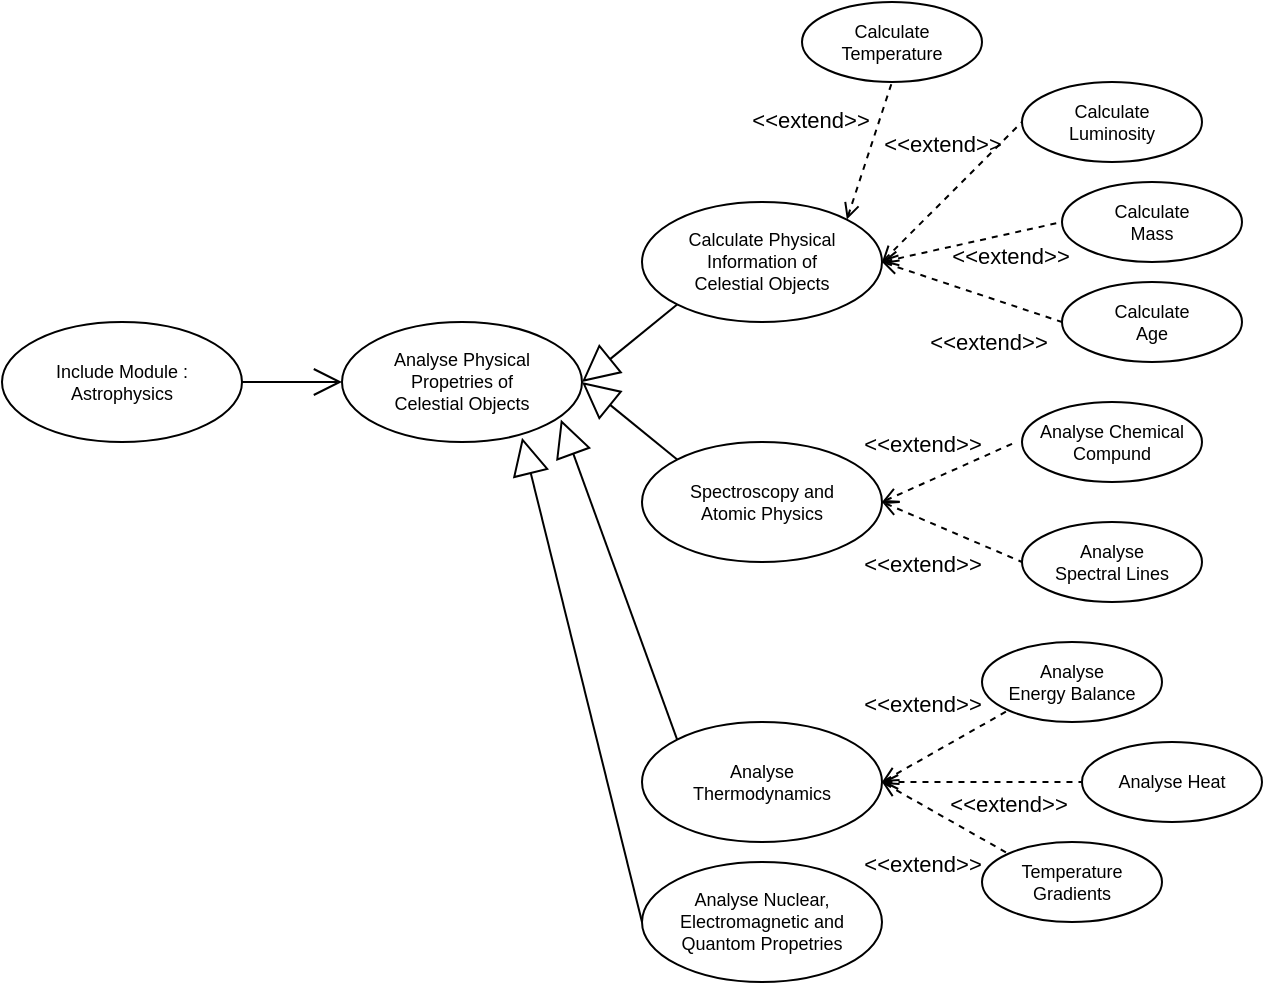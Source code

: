 <mxfile version="24.6.1" type="device">
  <diagram name="Page-1" id="JFPJkxZZSjxiJD6og031">
    <mxGraphModel dx="89" dy="1730" grid="1" gridSize="10" guides="1" tooltips="1" connect="1" arrows="1" fold="1" page="1" pageScale="1" pageWidth="850" pageHeight="1100" math="0" shadow="0">
      <root>
        <mxCell id="0" />
        <mxCell id="1" parent="0" />
        <mxCell id="_TZs-UMcsAIsMrrE9qfW-43" value="Include Module :&lt;div&gt;Astrophysics&lt;/div&gt;" style="ellipse;whiteSpace=wrap;html=1;fontSize=9;" parent="1" vertex="1">
          <mxGeometry x="880" y="40" width="120" height="60" as="geometry" />
        </mxCell>
        <mxCell id="_TZs-UMcsAIsMrrE9qfW-44" value="" style="endArrow=open;endFill=1;endSize=12;html=1;rounded=0;exitX=1;exitY=0.5;exitDx=0;exitDy=0;entryX=0;entryY=0.5;entryDx=0;entryDy=0;" parent="1" source="_TZs-UMcsAIsMrrE9qfW-43" target="_TZs-UMcsAIsMrrE9qfW-45" edge="1">
          <mxGeometry width="160" relative="1" as="geometry">
            <mxPoint x="980" y="40" as="sourcePoint" />
            <mxPoint x="1067.574" y="91.213" as="targetPoint" />
          </mxGeometry>
        </mxCell>
        <mxCell id="_TZs-UMcsAIsMrrE9qfW-45" value="Analyse Physical&lt;div&gt;Propetries of&lt;/div&gt;&lt;div&gt;Celestial Objects&lt;/div&gt;" style="ellipse;whiteSpace=wrap;html=1;fontSize=9;" parent="1" vertex="1">
          <mxGeometry x="1050" y="40" width="120" height="60" as="geometry" />
        </mxCell>
        <mxCell id="_TZs-UMcsAIsMrrE9qfW-46" value="" style="endArrow=none;endSize=16;endFill=0;html=1;rounded=0;exitX=1;exitY=0.5;exitDx=0;exitDy=0;entryX=0;entryY=1;entryDx=0;entryDy=0;startArrow=block;startFill=0;startSize=16;" parent="1" source="_TZs-UMcsAIsMrrE9qfW-45" target="_TZs-UMcsAIsMrrE9qfW-47" edge="1">
          <mxGeometry width="160" relative="1" as="geometry">
            <mxPoint x="1210" y="60" as="sourcePoint" />
            <mxPoint x="1213.333" y="24.21" as="targetPoint" />
          </mxGeometry>
        </mxCell>
        <mxCell id="_TZs-UMcsAIsMrrE9qfW-47" value="Calculate Physical&lt;div&gt;Information of&lt;/div&gt;&lt;div&gt;Celestial Objects&lt;/div&gt;" style="ellipse;whiteSpace=wrap;html=1;fontSize=9;" parent="1" vertex="1">
          <mxGeometry x="1200" y="-20" width="120" height="60" as="geometry" />
        </mxCell>
        <mxCell id="_TZs-UMcsAIsMrrE9qfW-48" value="Calculate&lt;div&gt;Temperature&lt;/div&gt;" style="ellipse;whiteSpace=wrap;html=1;fontSize=9;" parent="1" vertex="1">
          <mxGeometry x="1280" y="-120" width="90" height="40" as="geometry" />
        </mxCell>
        <mxCell id="_TZs-UMcsAIsMrrE9qfW-49" value="Calculate&lt;div&gt;Luminosity&lt;/div&gt;" style="ellipse;whiteSpace=wrap;html=1;fontSize=9;" parent="1" vertex="1">
          <mxGeometry x="1390" y="-80" width="90" height="40" as="geometry" />
        </mxCell>
        <mxCell id="_TZs-UMcsAIsMrrE9qfW-50" value="Calculate&lt;div&gt;Mass&lt;/div&gt;" style="ellipse;whiteSpace=wrap;html=1;fontSize=9;" parent="1" vertex="1">
          <mxGeometry x="1410" y="-30" width="90" height="40" as="geometry" />
        </mxCell>
        <mxCell id="_TZs-UMcsAIsMrrE9qfW-51" value="Calculate&lt;div&gt;Age&lt;/div&gt;" style="ellipse;whiteSpace=wrap;html=1;fontSize=9;" parent="1" vertex="1">
          <mxGeometry x="1410" y="20" width="90" height="40" as="geometry" />
        </mxCell>
        <mxCell id="_TZs-UMcsAIsMrrE9qfW-52" value="Analyse Chemical&lt;div&gt;Compund&lt;/div&gt;" style="ellipse;whiteSpace=wrap;html=1;fontSize=9;" parent="1" vertex="1">
          <mxGeometry x="1390" y="80" width="90" height="40" as="geometry" />
        </mxCell>
        <mxCell id="_TZs-UMcsAIsMrrE9qfW-53" value="&amp;lt;&amp;lt;extend&amp;gt;&amp;gt;" style="html=1;verticalAlign=bottom;labelBackgroundColor=none;endArrow=none;endFill=0;dashed=1;rounded=0;exitX=1;exitY=0;exitDx=0;exitDy=0;entryX=0.5;entryY=1;entryDx=0;entryDy=0;startArrow=open;startFill=0;" parent="1" source="_TZs-UMcsAIsMrrE9qfW-47" target="_TZs-UMcsAIsMrrE9qfW-48" edge="1">
          <mxGeometry x="-0.073" y="30" width="160" relative="1" as="geometry">
            <mxPoint x="1310" y="-20" as="sourcePoint" />
            <mxPoint x="1390" y="-20" as="targetPoint" />
            <mxPoint as="offset" />
          </mxGeometry>
        </mxCell>
        <mxCell id="_TZs-UMcsAIsMrrE9qfW-54" value="&amp;lt;&amp;lt;extend&amp;gt;&amp;gt;" style="html=1;verticalAlign=bottom;labelBackgroundColor=none;endArrow=none;endFill=0;dashed=1;rounded=0;exitX=1;exitY=0.5;exitDx=0;exitDy=0;entryX=-0.038;entryY=0.505;entryDx=0;entryDy=0;entryPerimeter=0;startArrow=open;startFill=0;" parent="1" source="_TZs-UMcsAIsMrrE9qfW-58" target="_TZs-UMcsAIsMrrE9qfW-52" edge="1">
          <mxGeometry x="-0.276" y="10" width="160" relative="1" as="geometry">
            <mxPoint x="1312" y="-51" as="sourcePoint" />
            <mxPoint x="1373" y="-106" as="targetPoint" />
            <mxPoint as="offset" />
          </mxGeometry>
        </mxCell>
        <mxCell id="_TZs-UMcsAIsMrrE9qfW-55" value="&amp;lt;&amp;lt;extend&amp;gt;&amp;gt;" style="html=1;verticalAlign=bottom;labelBackgroundColor=none;endArrow=none;endFill=0;dashed=1;rounded=0;exitX=1;exitY=0.5;exitDx=0;exitDy=0;entryX=0;entryY=0.5;entryDx=0;entryDy=0;startArrow=open;startFill=0;" parent="1" source="_TZs-UMcsAIsMrrE9qfW-47" target="_TZs-UMcsAIsMrrE9qfW-51" edge="1">
          <mxGeometry x="0.393" y="-30" width="160" relative="1" as="geometry">
            <mxPoint x="1312" y="41" as="sourcePoint" />
            <mxPoint x="1357" y="110" as="targetPoint" />
            <mxPoint as="offset" />
          </mxGeometry>
        </mxCell>
        <mxCell id="_TZs-UMcsAIsMrrE9qfW-56" value="&amp;lt;&amp;lt;extend&amp;gt;&amp;gt;" style="html=1;verticalAlign=bottom;labelBackgroundColor=none;endArrow=none;endFill=0;dashed=1;rounded=0;exitX=1;exitY=0.5;exitDx=0;exitDy=0;entryX=0;entryY=0.5;entryDx=0;entryDy=0;startArrow=open;startFill=0;" parent="1" source="_TZs-UMcsAIsMrrE9qfW-47" target="_TZs-UMcsAIsMrrE9qfW-49" edge="1">
          <mxGeometry x="0.143" y="14" width="160" relative="1" as="geometry">
            <mxPoint x="1330" y="20" as="sourcePoint" />
            <mxPoint x="1410" y="70" as="targetPoint" />
            <mxPoint as="offset" />
          </mxGeometry>
        </mxCell>
        <mxCell id="_TZs-UMcsAIsMrrE9qfW-57" value="&amp;lt;&amp;lt;extend&amp;gt;&amp;gt;" style="html=1;verticalAlign=bottom;labelBackgroundColor=none;endArrow=none;endFill=0;dashed=1;rounded=0;exitX=1;exitY=0.5;exitDx=0;exitDy=0;entryX=0;entryY=0.5;entryDx=0;entryDy=0;startArrow=open;startFill=0;" parent="1" source="_TZs-UMcsAIsMrrE9qfW-47" target="_TZs-UMcsAIsMrrE9qfW-50" edge="1">
          <mxGeometry x="0.333" y="-20" width="160" relative="1" as="geometry">
            <mxPoint x="1340" y="30" as="sourcePoint" />
            <mxPoint x="1420" y="80" as="targetPoint" />
            <mxPoint as="offset" />
          </mxGeometry>
        </mxCell>
        <mxCell id="_TZs-UMcsAIsMrrE9qfW-58" value="Spectroscopy and&lt;div&gt;Atomic Physics&lt;/div&gt;" style="ellipse;whiteSpace=wrap;html=1;fontSize=9;" parent="1" vertex="1">
          <mxGeometry x="1200" y="100" width="120" height="60" as="geometry" />
        </mxCell>
        <mxCell id="_TZs-UMcsAIsMrrE9qfW-59" value="Analyse&lt;div&gt;Spectral Lines&lt;/div&gt;" style="ellipse;whiteSpace=wrap;html=1;fontSize=9;" parent="1" vertex="1">
          <mxGeometry x="1390" y="140" width="90" height="40" as="geometry" />
        </mxCell>
        <mxCell id="_TZs-UMcsAIsMrrE9qfW-60" value="&amp;lt;&amp;lt;extend&amp;gt;&amp;gt;" style="html=1;verticalAlign=bottom;labelBackgroundColor=none;endArrow=none;endFill=0;dashed=1;rounded=0;exitX=1;exitY=0.5;exitDx=0;exitDy=0;entryX=0;entryY=0.5;entryDx=0;entryDy=0;startArrow=open;startFill=0;" parent="1" source="_TZs-UMcsAIsMrrE9qfW-58" target="_TZs-UMcsAIsMrrE9qfW-59" edge="1">
          <mxGeometry x="-0.103" y="-29" width="160" relative="1" as="geometry">
            <mxPoint x="1330" y="140" as="sourcePoint" />
            <mxPoint x="1397" y="110" as="targetPoint" />
            <mxPoint as="offset" />
          </mxGeometry>
        </mxCell>
        <mxCell id="_TZs-UMcsAIsMrrE9qfW-61" value="" style="endArrow=none;endSize=16;endFill=0;html=1;rounded=0;exitX=1;exitY=0.5;exitDx=0;exitDy=0;entryX=0;entryY=0;entryDx=0;entryDy=0;startArrow=block;startFill=0;startSize=16;" parent="1" source="_TZs-UMcsAIsMrrE9qfW-45" target="_TZs-UMcsAIsMrrE9qfW-58" edge="1">
          <mxGeometry width="160" relative="1" as="geometry">
            <mxPoint x="1162" y="59" as="sourcePoint" />
            <mxPoint x="1219" y="34" as="targetPoint" />
          </mxGeometry>
        </mxCell>
        <mxCell id="_TZs-UMcsAIsMrrE9qfW-62" value="Analyse&lt;div&gt;Thermodynamics&lt;/div&gt;" style="ellipse;whiteSpace=wrap;html=1;fontSize=9;" parent="1" vertex="1">
          <mxGeometry x="1200" y="240" width="120" height="60" as="geometry" />
        </mxCell>
        <mxCell id="_TZs-UMcsAIsMrrE9qfW-63" value="Analyse Heat" style="ellipse;whiteSpace=wrap;html=1;fontSize=9;" parent="1" vertex="1">
          <mxGeometry x="1420" y="250" width="90" height="40" as="geometry" />
        </mxCell>
        <mxCell id="_TZs-UMcsAIsMrrE9qfW-64" value="&amp;lt;&amp;lt;extend&amp;gt;&amp;gt;" style="html=1;verticalAlign=bottom;labelBackgroundColor=none;endArrow=none;endFill=0;dashed=1;rounded=0;exitX=1;exitY=0.5;exitDx=0;exitDy=0;entryX=0;entryY=0.5;entryDx=0;entryDy=0;startArrow=open;startFill=0;" parent="1" source="_TZs-UMcsAIsMrrE9qfW-62" target="_TZs-UMcsAIsMrrE9qfW-63" edge="1">
          <mxGeometry x="0.25" y="-20" width="160" relative="1" as="geometry">
            <mxPoint x="1320" y="270" as="sourcePoint" />
            <mxPoint x="1396" y="290" as="targetPoint" />
            <mxPoint as="offset" />
          </mxGeometry>
        </mxCell>
        <mxCell id="_TZs-UMcsAIsMrrE9qfW-65" value="Analyse&lt;div&gt;Energy Balance&lt;/div&gt;" style="ellipse;whiteSpace=wrap;html=1;fontSize=9;" parent="1" vertex="1">
          <mxGeometry x="1370" y="200" width="90" height="40" as="geometry" />
        </mxCell>
        <mxCell id="_TZs-UMcsAIsMrrE9qfW-66" value="Temperature&lt;div&gt;Gradients&lt;/div&gt;" style="ellipse;whiteSpace=wrap;html=1;fontSize=9;" parent="1" vertex="1">
          <mxGeometry x="1370" y="300" width="90" height="40" as="geometry" />
        </mxCell>
        <mxCell id="_TZs-UMcsAIsMrrE9qfW-67" value="&amp;lt;&amp;lt;extend&amp;gt;&amp;gt;" style="html=1;verticalAlign=bottom;labelBackgroundColor=none;endArrow=none;endFill=0;dashed=1;rounded=0;exitX=1;exitY=0.5;exitDx=0;exitDy=0;entryX=0;entryY=1;entryDx=0;entryDy=0;startArrow=open;startFill=0;" parent="1" source="_TZs-UMcsAIsMrrE9qfW-62" target="_TZs-UMcsAIsMrrE9qfW-65" edge="1">
          <mxGeometry x="-0.115" y="16" width="160" relative="1" as="geometry">
            <mxPoint x="1330" y="280" as="sourcePoint" />
            <mxPoint x="1410" y="280" as="targetPoint" />
            <mxPoint as="offset" />
          </mxGeometry>
        </mxCell>
        <mxCell id="_TZs-UMcsAIsMrrE9qfW-68" value="&amp;lt;&amp;lt;extend&amp;gt;&amp;gt;" style="html=1;verticalAlign=bottom;labelBackgroundColor=none;endArrow=none;endFill=0;dashed=1;rounded=0;entryX=0;entryY=0;entryDx=0;entryDy=0;startArrow=open;startFill=0;" parent="1" target="_TZs-UMcsAIsMrrE9qfW-66" edge="1">
          <mxGeometry x="0.157" y="-34" width="160" relative="1" as="geometry">
            <mxPoint x="1320" y="270" as="sourcePoint" />
            <mxPoint x="1393" y="244" as="targetPoint" />
            <mxPoint as="offset" />
          </mxGeometry>
        </mxCell>
        <mxCell id="_TZs-UMcsAIsMrrE9qfW-69" value="" style="endArrow=none;endSize=16;endFill=0;html=1;rounded=0;exitX=0.912;exitY=0.813;exitDx=0;exitDy=0;entryX=0;entryY=0;entryDx=0;entryDy=0;startArrow=block;startFill=0;startSize=16;exitPerimeter=0;" parent="1" source="_TZs-UMcsAIsMrrE9qfW-45" target="_TZs-UMcsAIsMrrE9qfW-62" edge="1">
          <mxGeometry width="160" relative="1" as="geometry">
            <mxPoint x="1180" y="80" as="sourcePoint" />
            <mxPoint x="1228" y="119" as="targetPoint" />
          </mxGeometry>
        </mxCell>
        <mxCell id="_TZs-UMcsAIsMrrE9qfW-70" value="Analyse Nuclear,&lt;div&gt;Electromagnetic and&lt;/div&gt;&lt;div&gt;Quantom Propetries&lt;/div&gt;" style="ellipse;whiteSpace=wrap;html=1;fontSize=9;" parent="1" vertex="1">
          <mxGeometry x="1200" y="310" width="120" height="60" as="geometry" />
        </mxCell>
        <mxCell id="_TZs-UMcsAIsMrrE9qfW-71" value="" style="endArrow=none;endSize=16;endFill=0;html=1;rounded=0;exitX=0.75;exitY=0.965;exitDx=0;exitDy=0;entryX=0;entryY=0.5;entryDx=0;entryDy=0;startArrow=block;startFill=0;startSize=16;exitPerimeter=0;" parent="1" source="_TZs-UMcsAIsMrrE9qfW-45" target="_TZs-UMcsAIsMrrE9qfW-70" edge="1">
          <mxGeometry width="160" relative="1" as="geometry">
            <mxPoint x="1160" y="100" as="sourcePoint" />
            <mxPoint x="1207" y="279" as="targetPoint" />
          </mxGeometry>
        </mxCell>
      </root>
    </mxGraphModel>
  </diagram>
</mxfile>
